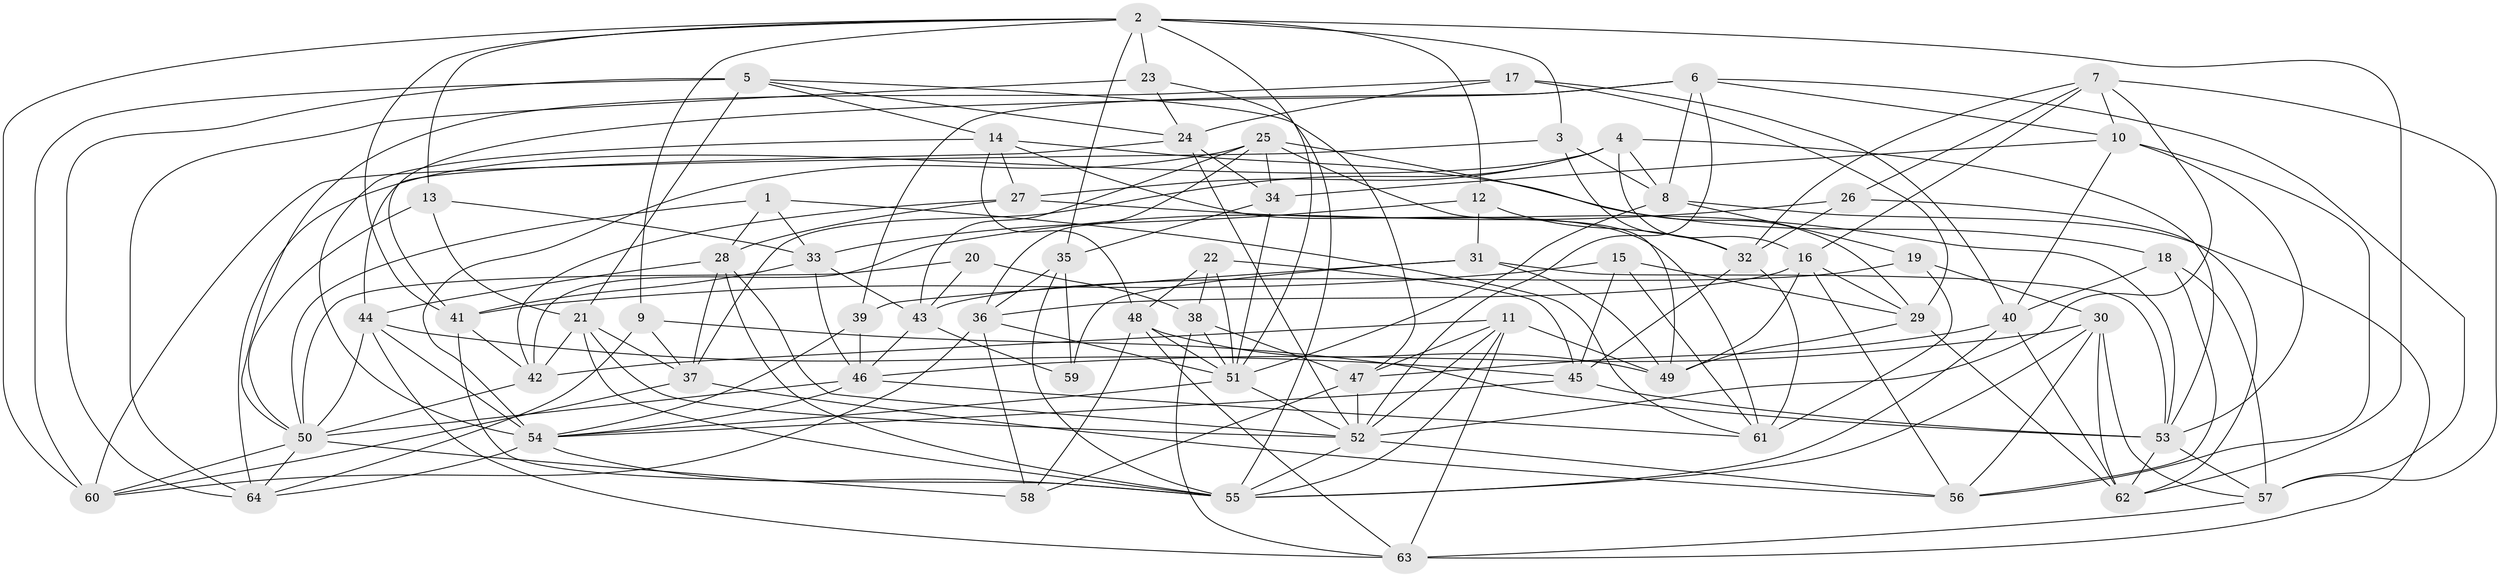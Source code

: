 // original degree distribution, {4: 1.0}
// Generated by graph-tools (version 1.1) at 2025/26/03/09/25 03:26:55]
// undirected, 64 vertices, 185 edges
graph export_dot {
graph [start="1"]
  node [color=gray90,style=filled];
  1;
  2;
  3;
  4;
  5;
  6;
  7;
  8;
  9;
  10;
  11;
  12;
  13;
  14;
  15;
  16;
  17;
  18;
  19;
  20;
  21;
  22;
  23;
  24;
  25;
  26;
  27;
  28;
  29;
  30;
  31;
  32;
  33;
  34;
  35;
  36;
  37;
  38;
  39;
  40;
  41;
  42;
  43;
  44;
  45;
  46;
  47;
  48;
  49;
  50;
  51;
  52;
  53;
  54;
  55;
  56;
  57;
  58;
  59;
  60;
  61;
  62;
  63;
  64;
  1 -- 28 [weight=1.0];
  1 -- 33 [weight=1.0];
  1 -- 50 [weight=1.0];
  1 -- 61 [weight=1.0];
  2 -- 3 [weight=1.0];
  2 -- 9 [weight=1.0];
  2 -- 12 [weight=1.0];
  2 -- 13 [weight=1.0];
  2 -- 23 [weight=1.0];
  2 -- 35 [weight=1.0];
  2 -- 41 [weight=1.0];
  2 -- 51 [weight=1.0];
  2 -- 60 [weight=1.0];
  2 -- 62 [weight=1.0];
  3 -- 8 [weight=1.0];
  3 -- 32 [weight=1.0];
  3 -- 60 [weight=1.0];
  4 -- 8 [weight=1.0];
  4 -- 16 [weight=1.0];
  4 -- 27 [weight=1.0];
  4 -- 37 [weight=1.0];
  4 -- 53 [weight=1.0];
  4 -- 64 [weight=1.0];
  5 -- 14 [weight=1.0];
  5 -- 21 [weight=1.0];
  5 -- 24 [weight=1.0];
  5 -- 47 [weight=1.0];
  5 -- 60 [weight=1.0];
  5 -- 64 [weight=1.0];
  6 -- 8 [weight=1.0];
  6 -- 10 [weight=1.0];
  6 -- 39 [weight=1.0];
  6 -- 41 [weight=1.0];
  6 -- 52 [weight=1.0];
  6 -- 57 [weight=1.0];
  7 -- 10 [weight=1.0];
  7 -- 16 [weight=1.0];
  7 -- 26 [weight=1.0];
  7 -- 32 [weight=1.0];
  7 -- 52 [weight=1.0];
  7 -- 57 [weight=1.0];
  8 -- 19 [weight=1.0];
  8 -- 51 [weight=1.0];
  8 -- 63 [weight=1.0];
  9 -- 37 [weight=1.0];
  9 -- 53 [weight=1.0];
  9 -- 64 [weight=1.0];
  10 -- 34 [weight=1.0];
  10 -- 40 [weight=1.0];
  10 -- 53 [weight=1.0];
  10 -- 56 [weight=1.0];
  11 -- 42 [weight=1.0];
  11 -- 47 [weight=1.0];
  11 -- 49 [weight=1.0];
  11 -- 52 [weight=1.0];
  11 -- 55 [weight=1.0];
  11 -- 63 [weight=1.0];
  12 -- 31 [weight=1.0];
  12 -- 32 [weight=1.0];
  12 -- 33 [weight=1.0];
  13 -- 21 [weight=1.0];
  13 -- 33 [weight=1.0];
  13 -- 50 [weight=1.0];
  14 -- 18 [weight=1.0];
  14 -- 27 [weight=1.0];
  14 -- 48 [weight=1.0];
  14 -- 54 [weight=1.0];
  14 -- 61 [weight=1.0];
  15 -- 29 [weight=1.0];
  15 -- 41 [weight=1.0];
  15 -- 45 [weight=1.0];
  15 -- 61 [weight=1.0];
  16 -- 29 [weight=1.0];
  16 -- 36 [weight=1.0];
  16 -- 49 [weight=1.0];
  16 -- 56 [weight=1.0];
  17 -- 24 [weight=1.0];
  17 -- 29 [weight=1.0];
  17 -- 40 [weight=1.0];
  17 -- 50 [weight=1.0];
  18 -- 40 [weight=1.0];
  18 -- 56 [weight=1.0];
  18 -- 57 [weight=1.0];
  19 -- 30 [weight=1.0];
  19 -- 43 [weight=1.0];
  19 -- 61 [weight=1.0];
  20 -- 38 [weight=2.0];
  20 -- 43 [weight=1.0];
  20 -- 50 [weight=1.0];
  21 -- 37 [weight=1.0];
  21 -- 42 [weight=1.0];
  21 -- 52 [weight=1.0];
  21 -- 55 [weight=1.0];
  22 -- 38 [weight=1.0];
  22 -- 45 [weight=1.0];
  22 -- 48 [weight=1.0];
  22 -- 51 [weight=1.0];
  23 -- 24 [weight=1.0];
  23 -- 55 [weight=1.0];
  23 -- 64 [weight=1.0];
  24 -- 34 [weight=1.0];
  24 -- 44 [weight=1.0];
  24 -- 52 [weight=1.0];
  25 -- 29 [weight=1.0];
  25 -- 34 [weight=1.0];
  25 -- 36 [weight=1.0];
  25 -- 43 [weight=1.0];
  25 -- 49 [weight=1.0];
  25 -- 54 [weight=1.0];
  26 -- 32 [weight=1.0];
  26 -- 42 [weight=1.0];
  26 -- 62 [weight=1.0];
  27 -- 28 [weight=1.0];
  27 -- 42 [weight=1.0];
  27 -- 53 [weight=2.0];
  28 -- 37 [weight=1.0];
  28 -- 44 [weight=1.0];
  28 -- 52 [weight=1.0];
  28 -- 55 [weight=1.0];
  29 -- 49 [weight=1.0];
  29 -- 62 [weight=1.0];
  30 -- 46 [weight=1.0];
  30 -- 55 [weight=1.0];
  30 -- 56 [weight=1.0];
  30 -- 57 [weight=1.0];
  30 -- 62 [weight=1.0];
  31 -- 39 [weight=1.0];
  31 -- 49 [weight=1.0];
  31 -- 53 [weight=2.0];
  31 -- 59 [weight=1.0];
  32 -- 45 [weight=1.0];
  32 -- 61 [weight=1.0];
  33 -- 41 [weight=1.0];
  33 -- 43 [weight=1.0];
  33 -- 46 [weight=1.0];
  34 -- 35 [weight=1.0];
  34 -- 51 [weight=2.0];
  35 -- 36 [weight=1.0];
  35 -- 55 [weight=1.0];
  35 -- 59 [weight=2.0];
  36 -- 51 [weight=1.0];
  36 -- 58 [weight=1.0];
  36 -- 60 [weight=1.0];
  37 -- 56 [weight=1.0];
  37 -- 60 [weight=1.0];
  38 -- 47 [weight=1.0];
  38 -- 51 [weight=1.0];
  38 -- 63 [weight=1.0];
  39 -- 46 [weight=2.0];
  39 -- 54 [weight=2.0];
  40 -- 47 [weight=1.0];
  40 -- 55 [weight=1.0];
  40 -- 62 [weight=1.0];
  41 -- 42 [weight=1.0];
  41 -- 55 [weight=1.0];
  42 -- 50 [weight=1.0];
  43 -- 46 [weight=1.0];
  43 -- 59 [weight=1.0];
  44 -- 45 [weight=1.0];
  44 -- 50 [weight=1.0];
  44 -- 54 [weight=1.0];
  44 -- 63 [weight=1.0];
  45 -- 53 [weight=1.0];
  45 -- 54 [weight=1.0];
  46 -- 50 [weight=1.0];
  46 -- 54 [weight=1.0];
  46 -- 61 [weight=1.0];
  47 -- 52 [weight=1.0];
  47 -- 58 [weight=1.0];
  48 -- 49 [weight=1.0];
  48 -- 51 [weight=1.0];
  48 -- 58 [weight=1.0];
  48 -- 63 [weight=1.0];
  50 -- 58 [weight=1.0];
  50 -- 60 [weight=1.0];
  50 -- 64 [weight=1.0];
  51 -- 52 [weight=1.0];
  51 -- 54 [weight=1.0];
  52 -- 55 [weight=1.0];
  52 -- 56 [weight=1.0];
  53 -- 57 [weight=1.0];
  53 -- 62 [weight=1.0];
  54 -- 55 [weight=1.0];
  54 -- 64 [weight=1.0];
  57 -- 63 [weight=1.0];
}
